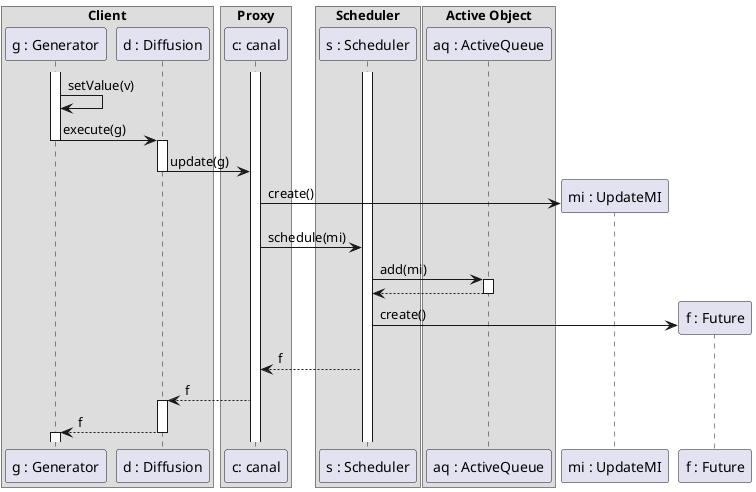 @startuml
box "Client"
    participant "g : Generator" as g
    participant "d : Diffusion" as d
end box
box "Proxy"
    participant "c: canal" as c
end box
box "Scheduler"
participant "s : Scheduler" as s
end box
box "Active Object"
    participant "aq : ActiveQueue" as aq
end box

activate g
activate c
activate s
g -> g: setValue(v)
g -> d: execute(g)
deactivate g
activate d
d -> c: update(g)
deactivate d
create "mi : UpdateMI" as mi
c -> mi: create()
c -> s: schedule(mi)
s -> aq: add(mi)
activate aq
aq --> s
deactivate aq
create "f : Future" as f
s -> f: create()
s --> c: f
c --> d: f
activate d
d --> g: f
deactivate d
activate g
@enduml